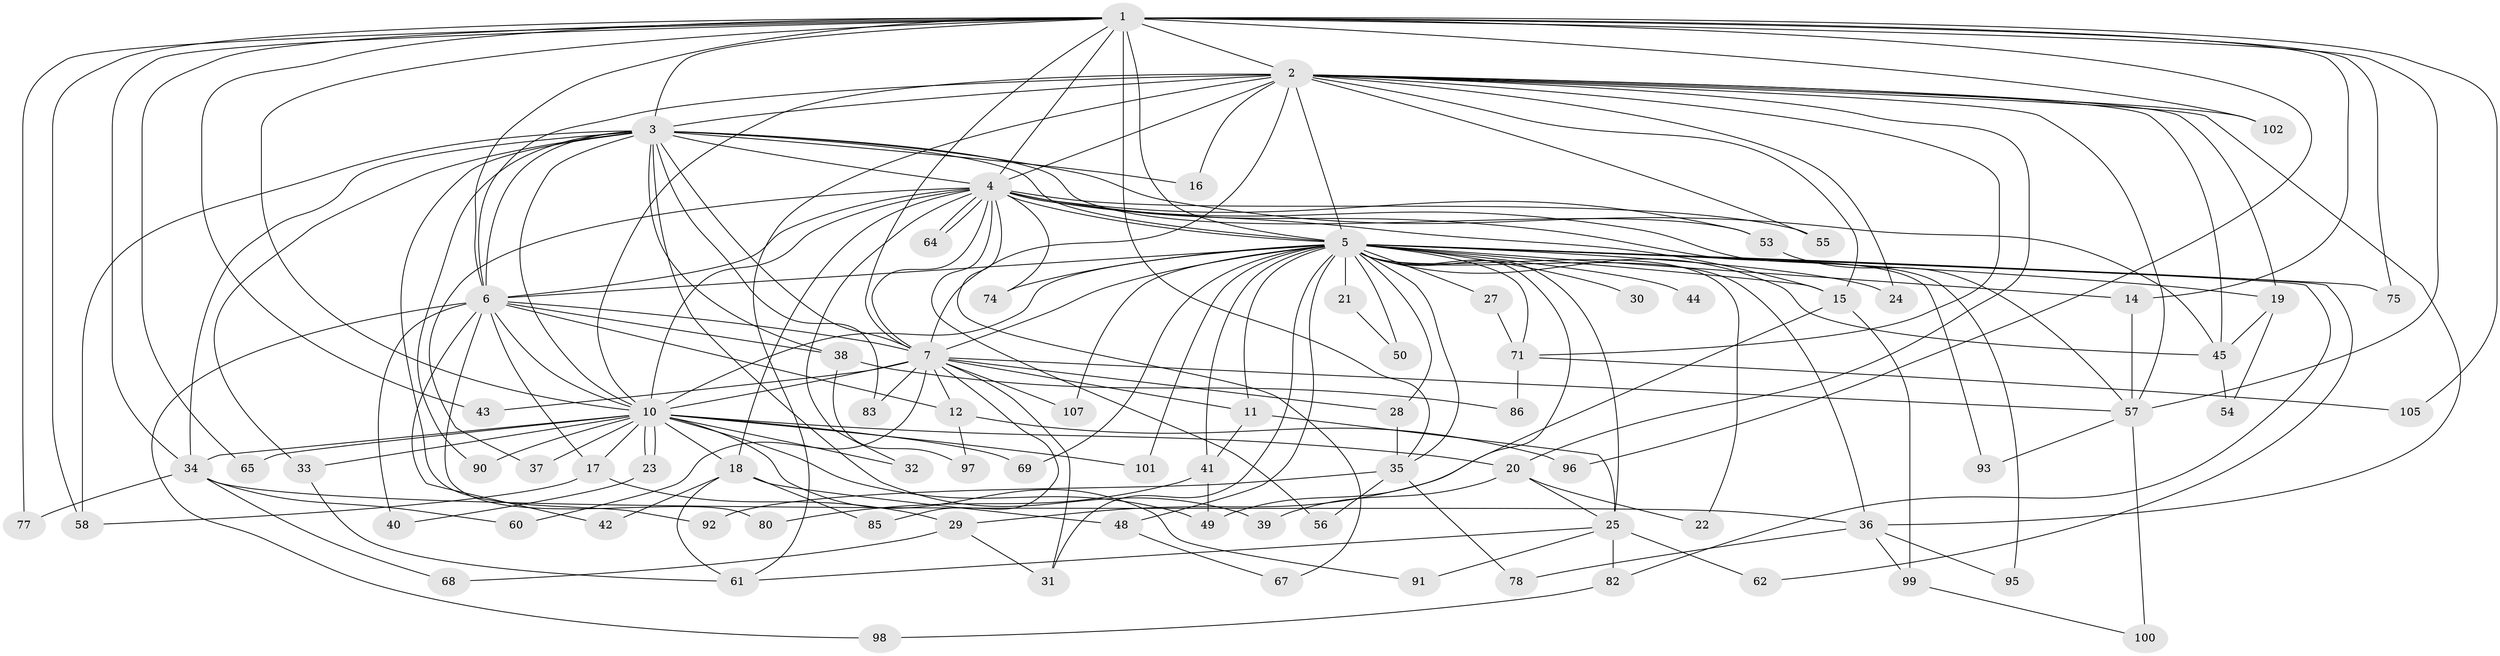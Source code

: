 // original degree distribution, {21: 0.01818181818181818, 15: 0.01818181818181818, 19: 0.01818181818181818, 23: 0.01818181818181818, 30: 0.00909090909090909, 25: 0.00909090909090909, 4: 0.10909090909090909, 5: 0.06363636363636363, 3: 0.17272727272727273, 2: 0.5363636363636364, 6: 0.00909090909090909, 8: 0.00909090909090909, 7: 0.00909090909090909}
// Generated by graph-tools (version 1.1) at 2025/11/02/27/25 16:11:00]
// undirected, 82 vertices, 188 edges
graph export_dot {
graph [start="1"]
  node [color=gray90,style=filled];
  1 [super="+87"];
  2 [super="+8"];
  3 [super="+13"];
  4 [super="+106"];
  5 [super="+9"];
  6 [super="+47"];
  7 [super="+26"];
  10 [super="+51"];
  11;
  12 [super="+84"];
  14 [super="+108"];
  15 [super="+103"];
  16;
  17 [super="+89"];
  18 [super="+72"];
  19 [super="+76"];
  20 [super="+66"];
  21;
  22;
  23;
  24;
  25 [super="+104"];
  27 [super="+109"];
  28;
  29;
  30;
  31 [super="+46"];
  32;
  33;
  34 [super="+59"];
  35 [super="+63"];
  36 [super="+73"];
  37;
  38;
  39;
  40;
  41 [super="+70"];
  42;
  43;
  44 [super="+79"];
  45 [super="+52"];
  48;
  49;
  50 [super="+88"];
  53;
  54;
  55;
  56;
  57 [super="+81"];
  58;
  60;
  61 [super="+110"];
  62;
  64;
  65;
  67;
  68;
  69;
  71 [super="+94"];
  74;
  75;
  77;
  78;
  80;
  82;
  83;
  85;
  86;
  90;
  91;
  92;
  93;
  95;
  96;
  97;
  98;
  99;
  100;
  101;
  102;
  105;
  107;
  1 -- 2 [weight=2];
  1 -- 3;
  1 -- 4;
  1 -- 5 [weight=2];
  1 -- 6;
  1 -- 7;
  1 -- 10;
  1 -- 14;
  1 -- 34;
  1 -- 43;
  1 -- 58;
  1 -- 65;
  1 -- 75;
  1 -- 77;
  1 -- 96;
  1 -- 102;
  1 -- 105;
  1 -- 57;
  1 -- 35;
  2 -- 3 [weight=2];
  2 -- 4 [weight=2];
  2 -- 5 [weight=4];
  2 -- 6 [weight=2];
  2 -- 7 [weight=2];
  2 -- 10 [weight=2];
  2 -- 15;
  2 -- 16;
  2 -- 24;
  2 -- 36;
  2 -- 45;
  2 -- 71;
  2 -- 102;
  2 -- 19;
  2 -- 20;
  2 -- 55;
  2 -- 57;
  2 -- 61;
  3 -- 4;
  3 -- 5 [weight=2];
  3 -- 6;
  3 -- 7 [weight=3];
  3 -- 10;
  3 -- 16;
  3 -- 33;
  3 -- 38;
  3 -- 39;
  3 -- 53;
  3 -- 58;
  3 -- 90;
  3 -- 92;
  3 -- 34;
  3 -- 83;
  3 -- 45;
  4 -- 5 [weight=2];
  4 -- 6 [weight=2];
  4 -- 7;
  4 -- 10;
  4 -- 15;
  4 -- 18;
  4 -- 32;
  4 -- 37;
  4 -- 53;
  4 -- 55;
  4 -- 56;
  4 -- 64;
  4 -- 64;
  4 -- 67;
  4 -- 74;
  4 -- 93;
  4 -- 95;
  5 -- 6 [weight=2];
  5 -- 7 [weight=2];
  5 -- 10 [weight=2];
  5 -- 14;
  5 -- 21 [weight=2];
  5 -- 25 [weight=2];
  5 -- 30 [weight=2];
  5 -- 36;
  5 -- 44 [weight=3];
  5 -- 48;
  5 -- 49;
  5 -- 69;
  5 -- 82;
  5 -- 107;
  5 -- 11;
  5 -- 74;
  5 -- 75;
  5 -- 19;
  5 -- 22;
  5 -- 24;
  5 -- 27;
  5 -- 28;
  5 -- 35;
  5 -- 101;
  5 -- 41;
  5 -- 50 [weight=2];
  5 -- 62;
  5 -- 45;
  5 -- 71;
  5 -- 15;
  5 -- 31;
  6 -- 7 [weight=2];
  6 -- 10;
  6 -- 12 [weight=2];
  6 -- 17;
  6 -- 38;
  6 -- 40;
  6 -- 42;
  6 -- 80;
  6 -- 98;
  7 -- 10;
  7 -- 11;
  7 -- 12;
  7 -- 28;
  7 -- 43;
  7 -- 57;
  7 -- 60;
  7 -- 83;
  7 -- 85;
  7 -- 107;
  7 -- 31;
  10 -- 17;
  10 -- 18;
  10 -- 20 [weight=2];
  10 -- 23;
  10 -- 23;
  10 -- 32;
  10 -- 33;
  10 -- 34;
  10 -- 37;
  10 -- 49;
  10 -- 65;
  10 -- 69;
  10 -- 90;
  10 -- 91;
  10 -- 101;
  11 -- 25;
  11 -- 41;
  12 -- 96;
  12 -- 97;
  14 -- 57;
  15 -- 29;
  15 -- 99;
  17 -- 29;
  17 -- 58;
  18 -- 42;
  18 -- 48;
  18 -- 85;
  18 -- 61;
  19 -- 54;
  19 -- 45;
  20 -- 22;
  20 -- 39;
  20 -- 25;
  21 -- 50;
  23 -- 40;
  25 -- 61;
  25 -- 62;
  25 -- 82;
  25 -- 91;
  27 -- 71 [weight=2];
  28 -- 35;
  29 -- 31;
  29 -- 68;
  33 -- 61;
  34 -- 60;
  34 -- 68;
  34 -- 77;
  34 -- 36;
  35 -- 56;
  35 -- 92;
  35 -- 78;
  36 -- 95;
  36 -- 99;
  36 -- 78;
  38 -- 86;
  38 -- 97;
  41 -- 80;
  41 -- 49;
  45 -- 54;
  48 -- 67;
  53 -- 57;
  57 -- 93;
  57 -- 100;
  71 -- 86;
  71 -- 105;
  82 -- 98;
  99 -- 100;
}
